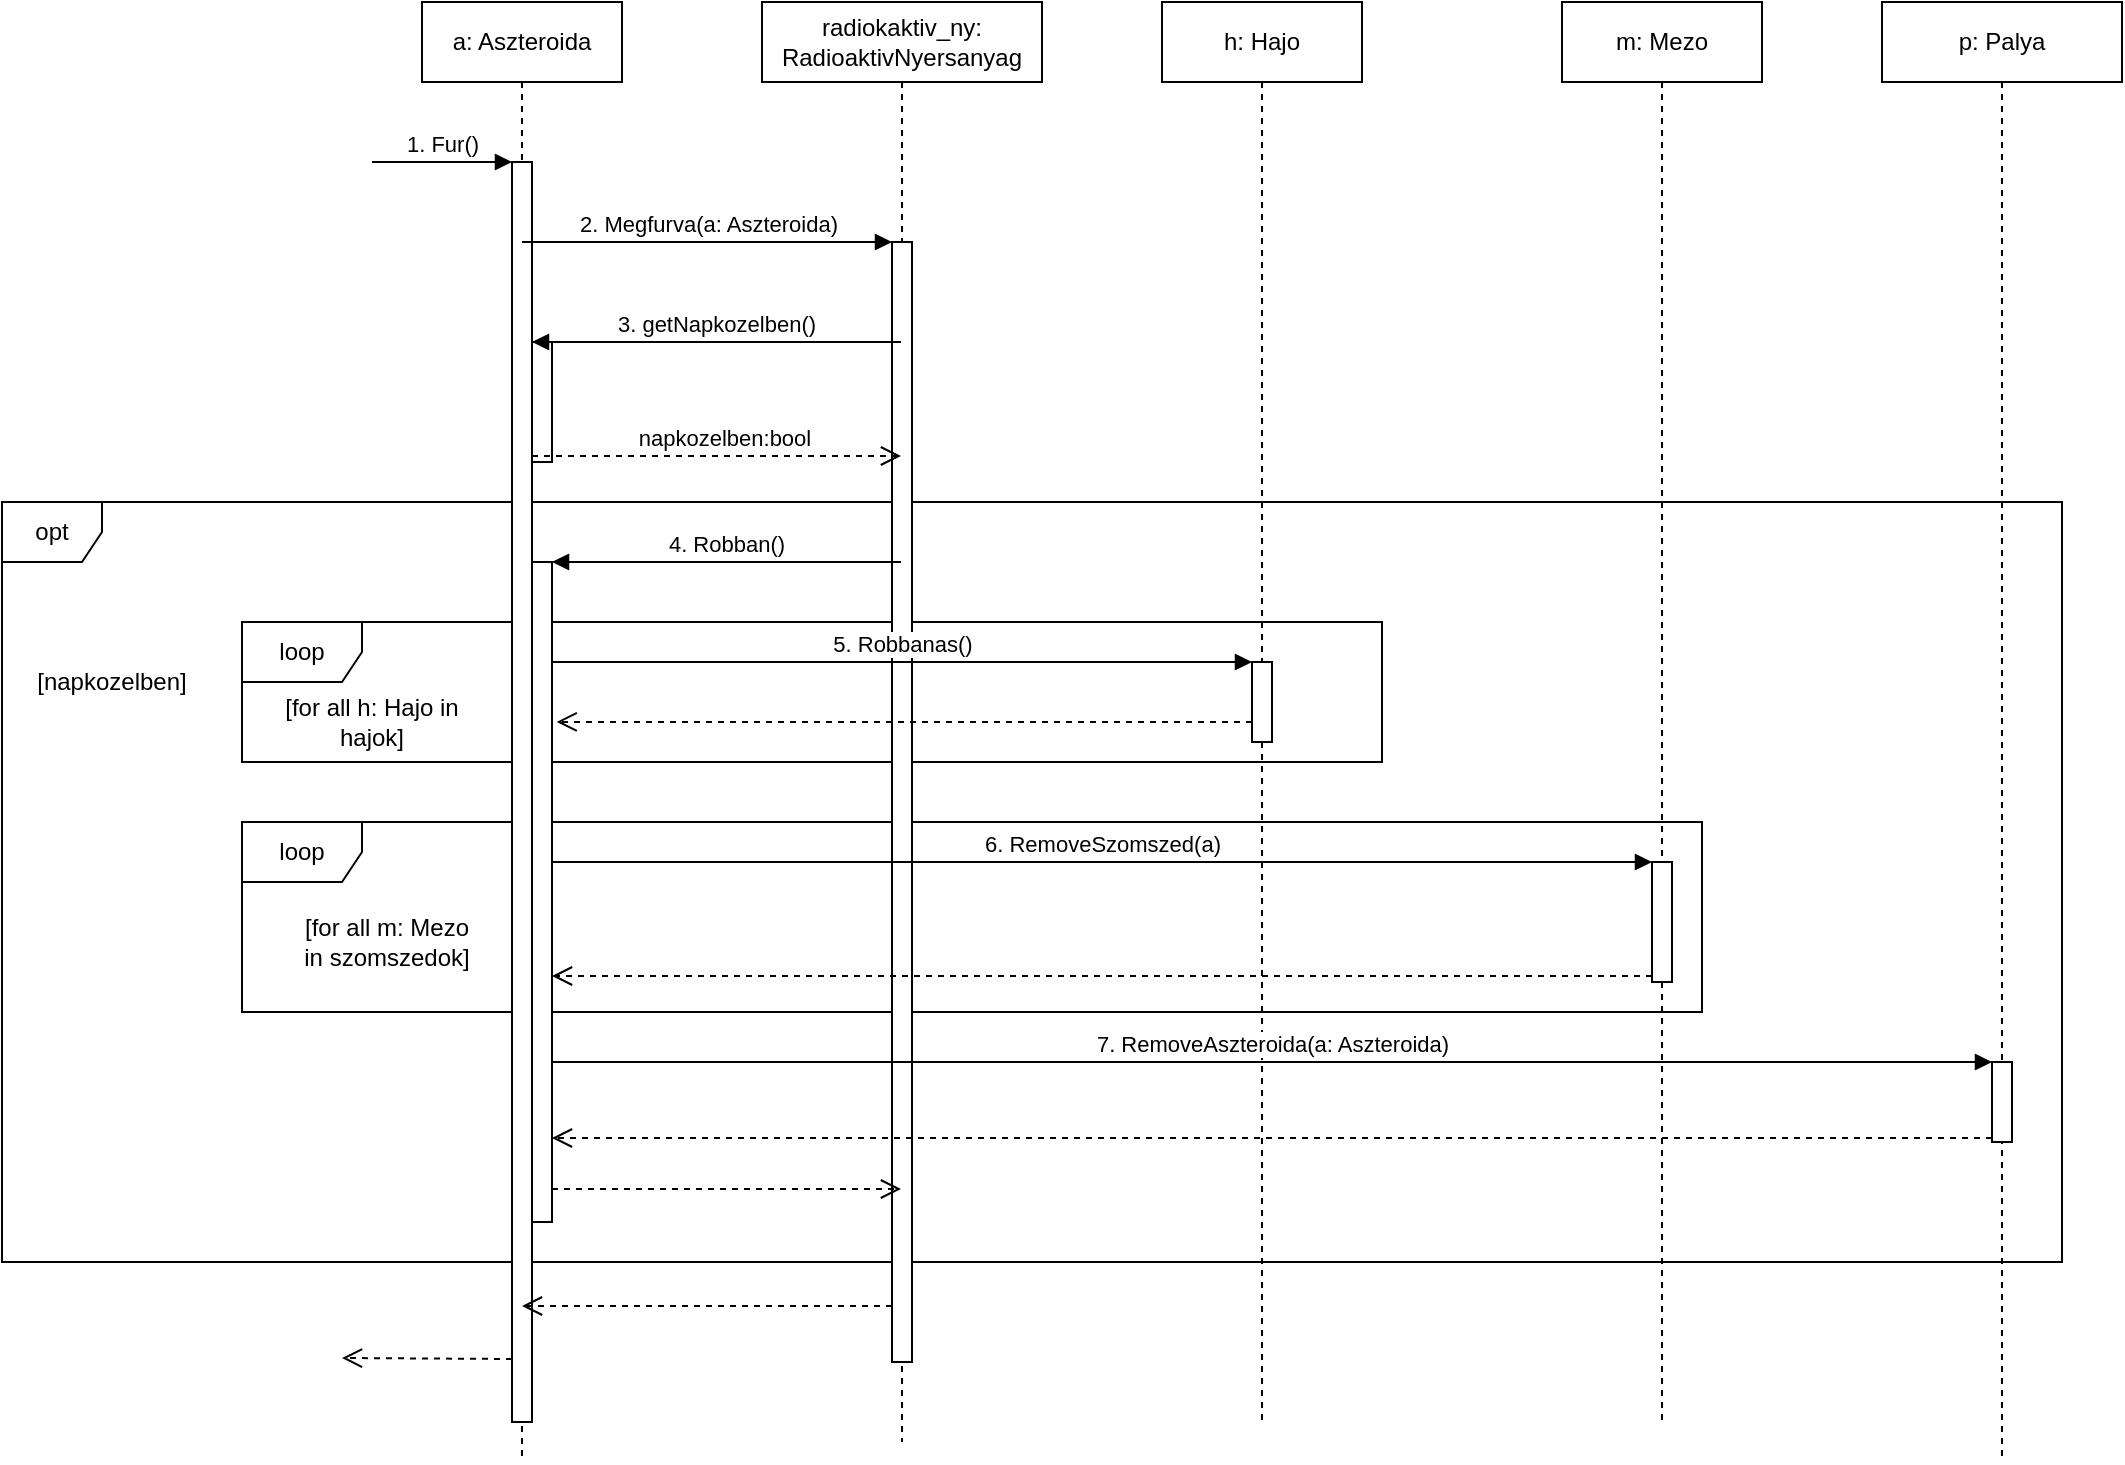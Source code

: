 <mxfile version="14.4.3" type="github">
  <diagram id="Rjy7DIeg4grlGBXOI1I1" name="Page-1">
    <mxGraphModel dx="2249" dy="762" grid="1" gridSize="10" guides="1" tooltips="1" connect="1" arrows="1" fold="1" page="1" pageScale="1" pageWidth="827" pageHeight="1169" math="0" shadow="0">
      <root>
        <mxCell id="0" />
        <mxCell id="1" parent="0" />
        <mxCell id="MeOerKK49-KA1nSiK9yO-10" value="loop" style="shape=umlFrame;whiteSpace=wrap;html=1;" parent="1" vertex="1">
          <mxGeometry x="40" y="520" width="570" height="70" as="geometry" />
        </mxCell>
        <mxCell id="MeOerKK49-KA1nSiK9yO-4" value="opt" style="shape=umlFrame;whiteSpace=wrap;html=1;width=50;height=30;" parent="1" vertex="1">
          <mxGeometry x="-80" y="460" width="1030" height="380" as="geometry" />
        </mxCell>
        <mxCell id="4TLl59DcIBhPbdApSVMo-17" value="loop" style="shape=umlFrame;whiteSpace=wrap;html=1;" parent="1" vertex="1">
          <mxGeometry x="40" y="620" width="730" height="95" as="geometry" />
        </mxCell>
        <mxCell id="4TLl59DcIBhPbdApSVMo-1" value="a: Aszteroida" style="shape=umlLifeline;perimeter=lifelinePerimeter;whiteSpace=wrap;html=1;container=1;collapsible=0;recursiveResize=0;outlineConnect=0;" parent="1" vertex="1">
          <mxGeometry x="130" y="210" width="100" height="730" as="geometry" />
        </mxCell>
        <mxCell id="4TLl59DcIBhPbdApSVMo-2" value="" style="html=1;points=[];perimeter=orthogonalPerimeter;" parent="4TLl59DcIBhPbdApSVMo-1" vertex="1">
          <mxGeometry x="45" y="80" width="10" height="630" as="geometry" />
        </mxCell>
        <mxCell id="4TLl59DcIBhPbdApSVMo-3" value="1. Fur()" style="html=1;verticalAlign=bottom;endArrow=block;entryX=0;entryY=0;" parent="4TLl59DcIBhPbdApSVMo-1" target="4TLl59DcIBhPbdApSVMo-2" edge="1">
          <mxGeometry relative="1" as="geometry">
            <mxPoint x="-25" y="80" as="sourcePoint" />
          </mxGeometry>
        </mxCell>
        <mxCell id="4TLl59DcIBhPbdApSVMo-4" value="" style="html=1;verticalAlign=bottom;endArrow=open;dashed=1;endSize=8;exitX=0;exitY=0.95;" parent="4TLl59DcIBhPbdApSVMo-1" source="4TLl59DcIBhPbdApSVMo-2" edge="1">
          <mxGeometry relative="1" as="geometry">
            <mxPoint x="-40" y="678" as="targetPoint" />
          </mxGeometry>
        </mxCell>
        <mxCell id="4TLl59DcIBhPbdApSVMo-9" value="" style="html=1;points=[];perimeter=orthogonalPerimeter;" parent="4TLl59DcIBhPbdApSVMo-1" vertex="1">
          <mxGeometry x="55" y="280" width="10" height="330" as="geometry" />
        </mxCell>
        <mxCell id="0LmUQZhdYbw8v1lzvVsp-5" value="" style="html=1;points=[];perimeter=orthogonalPerimeter;" parent="4TLl59DcIBhPbdApSVMo-1" vertex="1">
          <mxGeometry x="55" y="170" width="10" height="60" as="geometry" />
        </mxCell>
        <mxCell id="4TLl59DcIBhPbdApSVMo-5" value="radiokaktiv_ny: RadioaktivNyersanyag" style="shape=umlLifeline;perimeter=lifelinePerimeter;whiteSpace=wrap;html=1;container=1;collapsible=0;recursiveResize=0;outlineConnect=0;" parent="1" vertex="1">
          <mxGeometry x="300" y="210" width="140" height="720" as="geometry" />
        </mxCell>
        <mxCell id="4TLl59DcIBhPbdApSVMo-6" value="" style="html=1;points=[];perimeter=orthogonalPerimeter;" parent="4TLl59DcIBhPbdApSVMo-5" vertex="1">
          <mxGeometry x="65" y="120" width="10" height="560" as="geometry" />
        </mxCell>
        <mxCell id="4TLl59DcIBhPbdApSVMo-8" value="" style="html=1;verticalAlign=bottom;endArrow=open;dashed=1;endSize=8;exitX=0;exitY=0.95;" parent="1" source="4TLl59DcIBhPbdApSVMo-6" target="4TLl59DcIBhPbdApSVMo-1" edge="1">
          <mxGeometry relative="1" as="geometry">
            <mxPoint x="375" y="406" as="targetPoint" />
          </mxGeometry>
        </mxCell>
        <mxCell id="4TLl59DcIBhPbdApSVMo-7" value="2. Megfurva(a: Aszteroida)" style="html=1;verticalAlign=bottom;endArrow=block;entryX=0;entryY=0;" parent="1" source="4TLl59DcIBhPbdApSVMo-1" target="4TLl59DcIBhPbdApSVMo-6" edge="1">
          <mxGeometry relative="1" as="geometry">
            <mxPoint x="375" y="330" as="sourcePoint" />
          </mxGeometry>
        </mxCell>
        <mxCell id="4TLl59DcIBhPbdApSVMo-10" value="4. Robban()" style="html=1;verticalAlign=bottom;endArrow=block;entryX=1;entryY=0;" parent="1" source="4TLl59DcIBhPbdApSVMo-5" target="4TLl59DcIBhPbdApSVMo-9" edge="1">
          <mxGeometry relative="1" as="geometry">
            <mxPoint x="255" y="430" as="sourcePoint" />
          </mxGeometry>
        </mxCell>
        <mxCell id="4TLl59DcIBhPbdApSVMo-11" value="" style="html=1;verticalAlign=bottom;endArrow=open;dashed=1;endSize=8;exitX=1;exitY=0.95;" parent="1" source="4TLl59DcIBhPbdApSVMo-9" target="4TLl59DcIBhPbdApSVMo-5" edge="1">
          <mxGeometry relative="1" as="geometry">
            <mxPoint x="255" y="487" as="targetPoint" />
          </mxGeometry>
        </mxCell>
        <mxCell id="4TLl59DcIBhPbdApSVMo-12" value="h: Hajo" style="shape=umlLifeline;perimeter=lifelinePerimeter;whiteSpace=wrap;html=1;container=1;collapsible=0;recursiveResize=0;outlineConnect=0;" parent="1" vertex="1">
          <mxGeometry x="500" y="210" width="100" height="710" as="geometry" />
        </mxCell>
        <mxCell id="4TLl59DcIBhPbdApSVMo-14" value="" style="html=1;points=[];perimeter=orthogonalPerimeter;" parent="4TLl59DcIBhPbdApSVMo-12" vertex="1">
          <mxGeometry x="45" y="330" width="10" height="40" as="geometry" />
        </mxCell>
        <mxCell id="4TLl59DcIBhPbdApSVMo-15" value="5. Robbanas()" style="html=1;verticalAlign=bottom;endArrow=block;entryX=0;entryY=0;" parent="1" source="4TLl59DcIBhPbdApSVMo-9" target="4TLl59DcIBhPbdApSVMo-14" edge="1">
          <mxGeometry relative="1" as="geometry">
            <mxPoint x="200" y="410" as="sourcePoint" />
          </mxGeometry>
        </mxCell>
        <mxCell id="4TLl59DcIBhPbdApSVMo-18" value="[for all h: Hajo in hajok]" style="text;html=1;strokeColor=none;fillColor=none;align=center;verticalAlign=middle;whiteSpace=wrap;rounded=0;" parent="1" vertex="1">
          <mxGeometry x="60" y="560" width="90" height="20" as="geometry" />
        </mxCell>
        <mxCell id="4TLl59DcIBhPbdApSVMo-19" value="p: Palya" style="shape=umlLifeline;perimeter=lifelinePerimeter;whiteSpace=wrap;html=1;container=1;collapsible=0;recursiveResize=0;outlineConnect=0;" parent="1" vertex="1">
          <mxGeometry x="860" y="210" width="120" height="730" as="geometry" />
        </mxCell>
        <mxCell id="4TLl59DcIBhPbdApSVMo-20" value="" style="html=1;points=[];perimeter=orthogonalPerimeter;" parent="4TLl59DcIBhPbdApSVMo-19" vertex="1">
          <mxGeometry x="55" y="530" width="10" height="40" as="geometry" />
        </mxCell>
        <mxCell id="4TLl59DcIBhPbdApSVMo-21" value="7. RemoveAszteroida(a: Aszteroida)" style="html=1;verticalAlign=bottom;endArrow=block;entryX=0;entryY=0;" parent="1" source="4TLl59DcIBhPbdApSVMo-9" target="4TLl59DcIBhPbdApSVMo-20" edge="1">
          <mxGeometry relative="1" as="geometry">
            <mxPoint x="655" y="490" as="sourcePoint" />
          </mxGeometry>
        </mxCell>
        <mxCell id="4TLl59DcIBhPbdApSVMo-22" value="" style="html=1;verticalAlign=bottom;endArrow=open;dashed=1;endSize=8;exitX=0;exitY=0.95;" parent="1" source="4TLl59DcIBhPbdApSVMo-20" target="4TLl59DcIBhPbdApSVMo-9" edge="1">
          <mxGeometry x="-0.056" y="32" relative="1" as="geometry">
            <mxPoint x="655" y="566" as="targetPoint" />
            <mxPoint as="offset" />
          </mxGeometry>
        </mxCell>
        <mxCell id="MeOerKK49-KA1nSiK9yO-1" value="" style="endArrow=open;startArrow=none;endFill=0;startFill=0;endSize=8;html=1;verticalAlign=bottom;dashed=1;labelBackgroundColor=none;entryX=0.276;entryY=0.714;entryDx=0;entryDy=0;entryPerimeter=0;" parent="1" source="4TLl59DcIBhPbdApSVMo-14" target="MeOerKK49-KA1nSiK9yO-10" edge="1">
          <mxGeometry x="-0.115" y="-10" width="160" relative="1" as="geometry">
            <mxPoint x="370" y="450" as="sourcePoint" />
            <mxPoint x="530" y="450" as="targetPoint" />
            <mxPoint as="offset" />
          </mxGeometry>
        </mxCell>
        <mxCell id="MeOerKK49-KA1nSiK9yO-6" value="m: Mezo" style="shape=umlLifeline;perimeter=lifelinePerimeter;whiteSpace=wrap;html=1;container=1;collapsible=0;recursiveResize=0;outlineConnect=0;" parent="1" vertex="1">
          <mxGeometry x="700" y="210" width="100" height="710" as="geometry" />
        </mxCell>
        <mxCell id="MeOerKK49-KA1nSiK9yO-7" value="" style="html=1;points=[];perimeter=orthogonalPerimeter;" parent="MeOerKK49-KA1nSiK9yO-6" vertex="1">
          <mxGeometry x="45" y="430" width="10" height="60" as="geometry" />
        </mxCell>
        <mxCell id="MeOerKK49-KA1nSiK9yO-8" value="6. RemoveSzomszed(a)" style="html=1;verticalAlign=bottom;endArrow=block;entryX=0;entryY=0;" parent="1" source="4TLl59DcIBhPbdApSVMo-9" target="MeOerKK49-KA1nSiK9yO-7" edge="1">
          <mxGeometry relative="1" as="geometry">
            <mxPoint x="200" y="490" as="sourcePoint" />
          </mxGeometry>
        </mxCell>
        <mxCell id="MeOerKK49-KA1nSiK9yO-9" value="" style="html=1;verticalAlign=bottom;endArrow=open;dashed=1;endSize=8;exitX=0;exitY=0.95;" parent="1" source="MeOerKK49-KA1nSiK9yO-7" target="4TLl59DcIBhPbdApSVMo-9" edge="1">
          <mxGeometry x="-0.001" y="-45" relative="1" as="geometry">
            <mxPoint x="675" y="566" as="targetPoint" />
            <mxPoint as="offset" />
          </mxGeometry>
        </mxCell>
        <mxCell id="MeOerKK49-KA1nSiK9yO-18" value="[for all m: Mezo in szomszedok]" style="text;html=1;strokeColor=none;fillColor=none;align=center;verticalAlign=middle;whiteSpace=wrap;rounded=0;" parent="1" vertex="1">
          <mxGeometry x="65" y="670" width="95" height="20" as="geometry" />
        </mxCell>
        <mxCell id="MeOerKK49-KA1nSiK9yO-19" value="[napkozelben]" style="text;html=1;strokeColor=none;fillColor=none;align=center;verticalAlign=middle;whiteSpace=wrap;rounded=0;" parent="1" vertex="1">
          <mxGeometry x="-80" y="540" width="110" height="20" as="geometry" />
        </mxCell>
        <mxCell id="0LmUQZhdYbw8v1lzvVsp-6" value="3. getNapkozelben()" style="html=1;verticalAlign=bottom;endArrow=block;entryX=0;entryY=0;" parent="1" source="4TLl59DcIBhPbdApSVMo-5" target="0LmUQZhdYbw8v1lzvVsp-5" edge="1">
          <mxGeometry relative="1" as="geometry">
            <mxPoint x="115" y="360" as="sourcePoint" />
          </mxGeometry>
        </mxCell>
        <mxCell id="0LmUQZhdYbw8v1lzvVsp-7" value="napkozelben:bool" style="html=1;verticalAlign=bottom;endArrow=open;dashed=1;endSize=8;exitX=0;exitY=0.95;" parent="1" source="0LmUQZhdYbw8v1lzvVsp-5" target="4TLl59DcIBhPbdApSVMo-5" edge="1">
          <mxGeometry x="0.03" relative="1" as="geometry">
            <mxPoint x="115" y="436" as="targetPoint" />
            <mxPoint x="1" as="offset" />
          </mxGeometry>
        </mxCell>
      </root>
    </mxGraphModel>
  </diagram>
</mxfile>
